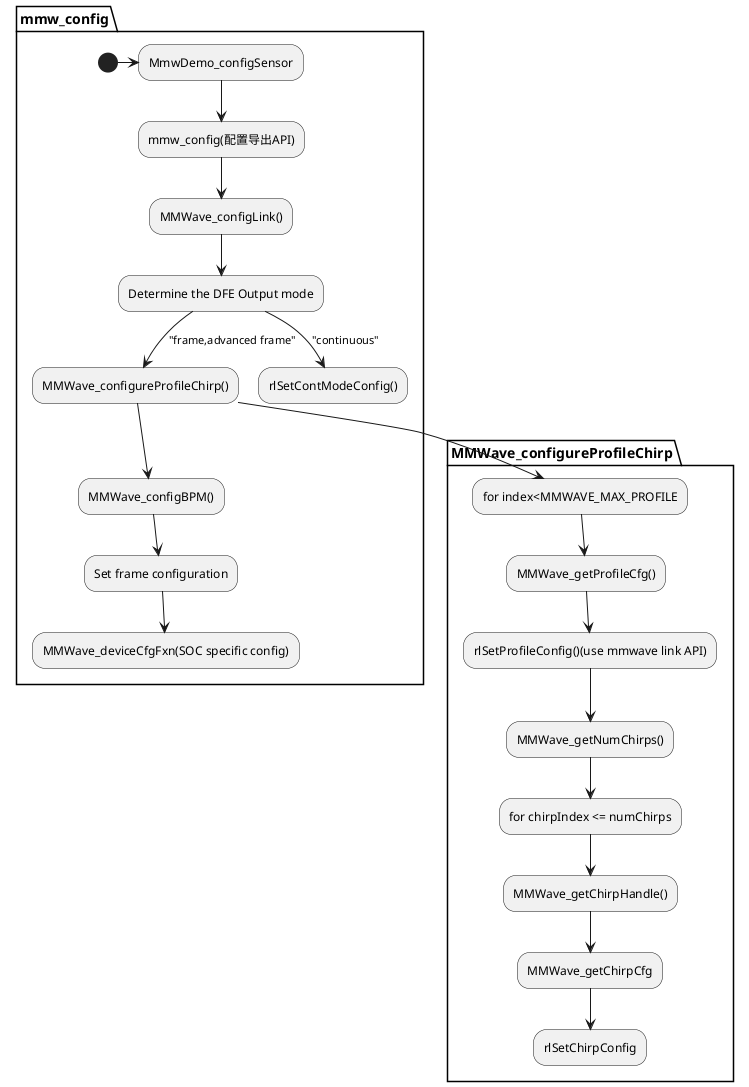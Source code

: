 @startuml mmw_config

    partition mmw_config
        (*)->"MmwDemo_configSensor"
        --> mmw_config(配置导出API)
        --> MMWave_configLink()
        --> "Determine the DFE Output mode"
        "Determine the DFE Output mode"-->["frame,advanced frame"] "MMWave_configureProfileChirp()"
        "Determine the DFE Output mode"-->["continuous"] "rlSetContModeConfig()"
        "MMWave_configureProfileChirp()"-->MMWave_configBPM()
        --> Set frame configuration
        --> MMWave_deviceCfgFxn(SOC specific config)
    end partition


    partition MMWave_configureProfileChirp
        "MMWave_configureProfileChirp()"-->for index<MMWAVE_MAX_PROFILE
        -->MMWave_getProfileCfg()
        -->rlSetProfileConfig()(use mmwave link API)
        -->MMWave_getNumChirps()
        -->for chirpIndex <= numChirps
        -->MMWave_getChirpHandle()
        -->MMWave_getChirpCfg
        -->rlSetChirpConfig
    end partition

@enduml


